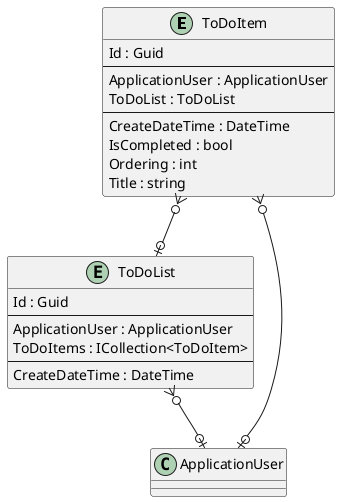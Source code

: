 @startuml

entity ToDoItem {
    Id : Guid
    --
    ApplicationUser : ApplicationUser
    ToDoList : ToDoList
    ' ToDoItemKeyCodePlaceholder
    --
    CreateDateTime : DateTime
    IsCompleted : bool
    Ordering : int
    Title : string
    ' ToDoItemPropertyCodePlaceholder
}

entity ToDoList {
    Id : Guid
    --
    ApplicationUser : ApplicationUser
    ToDoItems : ICollection<ToDoItem>
    ' ToDoListKeyCodePlaceholder
    --
    CreateDateTime : DateTime
    ' ToDoListPropertyCodePlaceholder
}

' EntityCodePlaceholder

ToDoItem }o--o| ApplicationUser
ToDoItem }o--o| ToDoList
ToDoList }o--o| ApplicationUser
' RelationshipCodePlaceholder

@enduml
